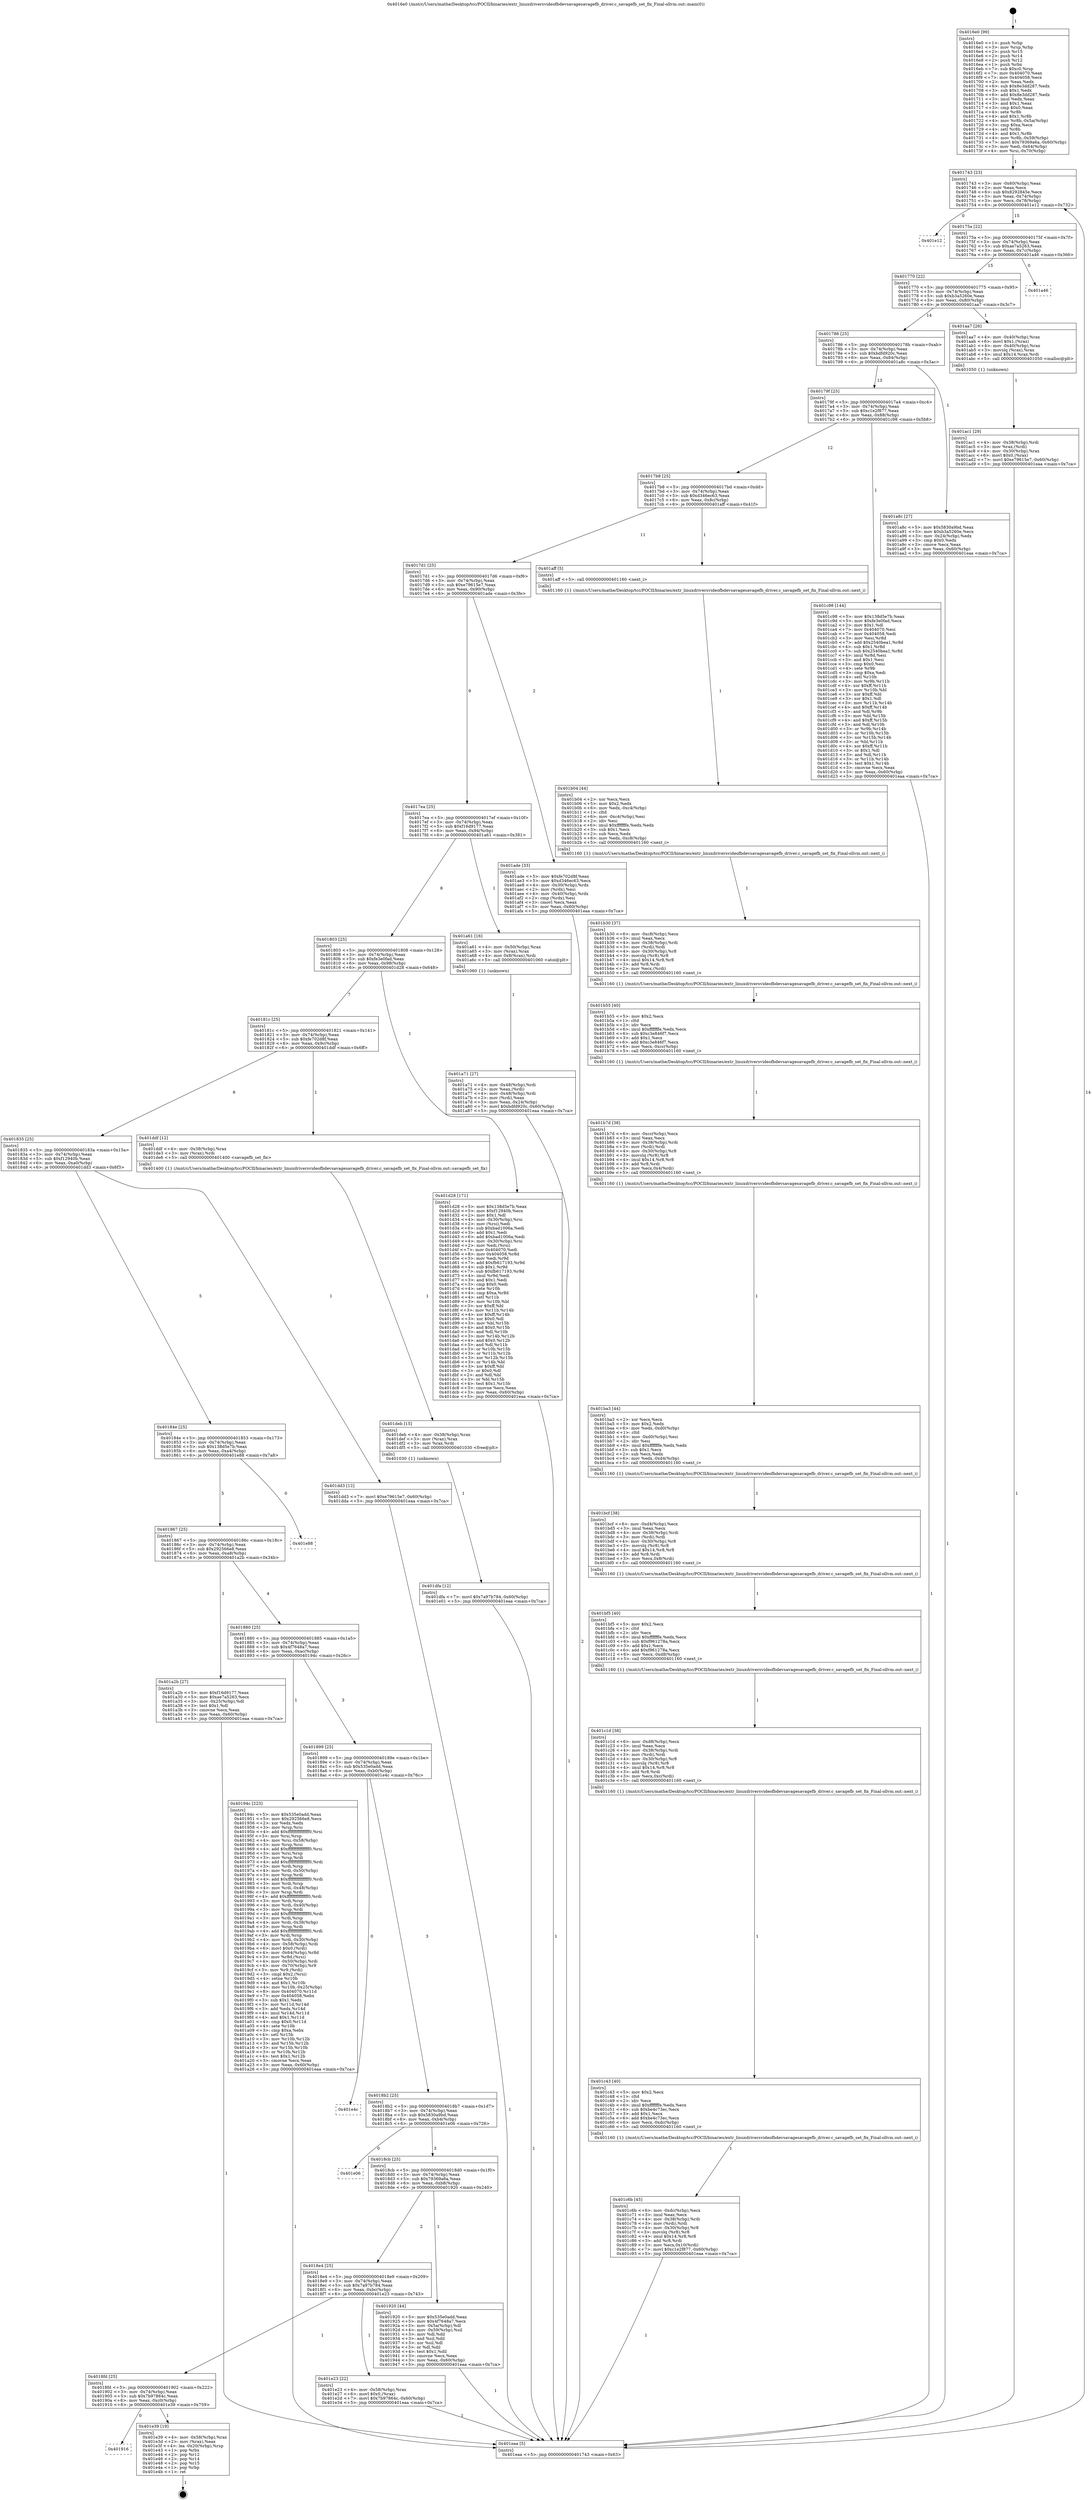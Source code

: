 digraph "0x4016e0" {
  label = "0x4016e0 (/mnt/c/Users/mathe/Desktop/tcc/POCII/binaries/extr_linuxdriversvideofbdevsavagesavagefb_driver.c_savagefb_set_fix_Final-ollvm.out::main(0))"
  labelloc = "t"
  node[shape=record]

  Entry [label="",width=0.3,height=0.3,shape=circle,fillcolor=black,style=filled]
  "0x401743" [label="{
     0x401743 [23]\l
     | [instrs]\l
     &nbsp;&nbsp;0x401743 \<+3\>: mov -0x60(%rbp),%eax\l
     &nbsp;&nbsp;0x401746 \<+2\>: mov %eax,%ecx\l
     &nbsp;&nbsp;0x401748 \<+6\>: sub $0x8292845e,%ecx\l
     &nbsp;&nbsp;0x40174e \<+3\>: mov %eax,-0x74(%rbp)\l
     &nbsp;&nbsp;0x401751 \<+3\>: mov %ecx,-0x78(%rbp)\l
     &nbsp;&nbsp;0x401754 \<+6\>: je 0000000000401e12 \<main+0x732\>\l
  }"]
  "0x401e12" [label="{
     0x401e12\l
  }", style=dashed]
  "0x40175a" [label="{
     0x40175a [22]\l
     | [instrs]\l
     &nbsp;&nbsp;0x40175a \<+5\>: jmp 000000000040175f \<main+0x7f\>\l
     &nbsp;&nbsp;0x40175f \<+3\>: mov -0x74(%rbp),%eax\l
     &nbsp;&nbsp;0x401762 \<+5\>: sub $0xae7a5263,%eax\l
     &nbsp;&nbsp;0x401767 \<+3\>: mov %eax,-0x7c(%rbp)\l
     &nbsp;&nbsp;0x40176a \<+6\>: je 0000000000401a46 \<main+0x366\>\l
  }"]
  Exit [label="",width=0.3,height=0.3,shape=circle,fillcolor=black,style=filled,peripheries=2]
  "0x401a46" [label="{
     0x401a46\l
  }", style=dashed]
  "0x401770" [label="{
     0x401770 [22]\l
     | [instrs]\l
     &nbsp;&nbsp;0x401770 \<+5\>: jmp 0000000000401775 \<main+0x95\>\l
     &nbsp;&nbsp;0x401775 \<+3\>: mov -0x74(%rbp),%eax\l
     &nbsp;&nbsp;0x401778 \<+5\>: sub $0xb3a5260e,%eax\l
     &nbsp;&nbsp;0x40177d \<+3\>: mov %eax,-0x80(%rbp)\l
     &nbsp;&nbsp;0x401780 \<+6\>: je 0000000000401aa7 \<main+0x3c7\>\l
  }"]
  "0x401916" [label="{
     0x401916\l
  }", style=dashed]
  "0x401aa7" [label="{
     0x401aa7 [26]\l
     | [instrs]\l
     &nbsp;&nbsp;0x401aa7 \<+4\>: mov -0x40(%rbp),%rax\l
     &nbsp;&nbsp;0x401aab \<+6\>: movl $0x1,(%rax)\l
     &nbsp;&nbsp;0x401ab1 \<+4\>: mov -0x40(%rbp),%rax\l
     &nbsp;&nbsp;0x401ab5 \<+3\>: movslq (%rax),%rax\l
     &nbsp;&nbsp;0x401ab8 \<+4\>: imul $0x14,%rax,%rdi\l
     &nbsp;&nbsp;0x401abc \<+5\>: call 0000000000401050 \<malloc@plt\>\l
     | [calls]\l
     &nbsp;&nbsp;0x401050 \{1\} (unknown)\l
  }"]
  "0x401786" [label="{
     0x401786 [25]\l
     | [instrs]\l
     &nbsp;&nbsp;0x401786 \<+5\>: jmp 000000000040178b \<main+0xab\>\l
     &nbsp;&nbsp;0x40178b \<+3\>: mov -0x74(%rbp),%eax\l
     &nbsp;&nbsp;0x40178e \<+5\>: sub $0xbdfd920c,%eax\l
     &nbsp;&nbsp;0x401793 \<+6\>: mov %eax,-0x84(%rbp)\l
     &nbsp;&nbsp;0x401799 \<+6\>: je 0000000000401a8c \<main+0x3ac\>\l
  }"]
  "0x401e39" [label="{
     0x401e39 [19]\l
     | [instrs]\l
     &nbsp;&nbsp;0x401e39 \<+4\>: mov -0x58(%rbp),%rax\l
     &nbsp;&nbsp;0x401e3d \<+2\>: mov (%rax),%eax\l
     &nbsp;&nbsp;0x401e3f \<+4\>: lea -0x20(%rbp),%rsp\l
     &nbsp;&nbsp;0x401e43 \<+1\>: pop %rbx\l
     &nbsp;&nbsp;0x401e44 \<+2\>: pop %r12\l
     &nbsp;&nbsp;0x401e46 \<+2\>: pop %r14\l
     &nbsp;&nbsp;0x401e48 \<+2\>: pop %r15\l
     &nbsp;&nbsp;0x401e4a \<+1\>: pop %rbp\l
     &nbsp;&nbsp;0x401e4b \<+1\>: ret\l
  }"]
  "0x401a8c" [label="{
     0x401a8c [27]\l
     | [instrs]\l
     &nbsp;&nbsp;0x401a8c \<+5\>: mov $0x5830a9bd,%eax\l
     &nbsp;&nbsp;0x401a91 \<+5\>: mov $0xb3a5260e,%ecx\l
     &nbsp;&nbsp;0x401a96 \<+3\>: mov -0x24(%rbp),%edx\l
     &nbsp;&nbsp;0x401a99 \<+3\>: cmp $0x0,%edx\l
     &nbsp;&nbsp;0x401a9c \<+3\>: cmove %ecx,%eax\l
     &nbsp;&nbsp;0x401a9f \<+3\>: mov %eax,-0x60(%rbp)\l
     &nbsp;&nbsp;0x401aa2 \<+5\>: jmp 0000000000401eaa \<main+0x7ca\>\l
  }"]
  "0x40179f" [label="{
     0x40179f [25]\l
     | [instrs]\l
     &nbsp;&nbsp;0x40179f \<+5\>: jmp 00000000004017a4 \<main+0xc4\>\l
     &nbsp;&nbsp;0x4017a4 \<+3\>: mov -0x74(%rbp),%eax\l
     &nbsp;&nbsp;0x4017a7 \<+5\>: sub $0xc1e2f877,%eax\l
     &nbsp;&nbsp;0x4017ac \<+6\>: mov %eax,-0x88(%rbp)\l
     &nbsp;&nbsp;0x4017b2 \<+6\>: je 0000000000401c98 \<main+0x5b8\>\l
  }"]
  "0x4018fd" [label="{
     0x4018fd [25]\l
     | [instrs]\l
     &nbsp;&nbsp;0x4018fd \<+5\>: jmp 0000000000401902 \<main+0x222\>\l
     &nbsp;&nbsp;0x401902 \<+3\>: mov -0x74(%rbp),%eax\l
     &nbsp;&nbsp;0x401905 \<+5\>: sub $0x7b97864c,%eax\l
     &nbsp;&nbsp;0x40190a \<+6\>: mov %eax,-0xc0(%rbp)\l
     &nbsp;&nbsp;0x401910 \<+6\>: je 0000000000401e39 \<main+0x759\>\l
  }"]
  "0x401c98" [label="{
     0x401c98 [144]\l
     | [instrs]\l
     &nbsp;&nbsp;0x401c98 \<+5\>: mov $0x138d5e7b,%eax\l
     &nbsp;&nbsp;0x401c9d \<+5\>: mov $0xfe3e0fad,%ecx\l
     &nbsp;&nbsp;0x401ca2 \<+2\>: mov $0x1,%dl\l
     &nbsp;&nbsp;0x401ca4 \<+7\>: mov 0x404070,%esi\l
     &nbsp;&nbsp;0x401cab \<+7\>: mov 0x404058,%edi\l
     &nbsp;&nbsp;0x401cb2 \<+3\>: mov %esi,%r8d\l
     &nbsp;&nbsp;0x401cb5 \<+7\>: add $0x2540bea1,%r8d\l
     &nbsp;&nbsp;0x401cbc \<+4\>: sub $0x1,%r8d\l
     &nbsp;&nbsp;0x401cc0 \<+7\>: sub $0x2540bea1,%r8d\l
     &nbsp;&nbsp;0x401cc7 \<+4\>: imul %r8d,%esi\l
     &nbsp;&nbsp;0x401ccb \<+3\>: and $0x1,%esi\l
     &nbsp;&nbsp;0x401cce \<+3\>: cmp $0x0,%esi\l
     &nbsp;&nbsp;0x401cd1 \<+4\>: sete %r9b\l
     &nbsp;&nbsp;0x401cd5 \<+3\>: cmp $0xa,%edi\l
     &nbsp;&nbsp;0x401cd8 \<+4\>: setl %r10b\l
     &nbsp;&nbsp;0x401cdc \<+3\>: mov %r9b,%r11b\l
     &nbsp;&nbsp;0x401cdf \<+4\>: xor $0xff,%r11b\l
     &nbsp;&nbsp;0x401ce3 \<+3\>: mov %r10b,%bl\l
     &nbsp;&nbsp;0x401ce6 \<+3\>: xor $0xff,%bl\l
     &nbsp;&nbsp;0x401ce9 \<+3\>: xor $0x1,%dl\l
     &nbsp;&nbsp;0x401cec \<+3\>: mov %r11b,%r14b\l
     &nbsp;&nbsp;0x401cef \<+4\>: and $0xff,%r14b\l
     &nbsp;&nbsp;0x401cf3 \<+3\>: and %dl,%r9b\l
     &nbsp;&nbsp;0x401cf6 \<+3\>: mov %bl,%r15b\l
     &nbsp;&nbsp;0x401cf9 \<+4\>: and $0xff,%r15b\l
     &nbsp;&nbsp;0x401cfd \<+3\>: and %dl,%r10b\l
     &nbsp;&nbsp;0x401d00 \<+3\>: or %r9b,%r14b\l
     &nbsp;&nbsp;0x401d03 \<+3\>: or %r10b,%r15b\l
     &nbsp;&nbsp;0x401d06 \<+3\>: xor %r15b,%r14b\l
     &nbsp;&nbsp;0x401d09 \<+3\>: or %bl,%r11b\l
     &nbsp;&nbsp;0x401d0c \<+4\>: xor $0xff,%r11b\l
     &nbsp;&nbsp;0x401d10 \<+3\>: or $0x1,%dl\l
     &nbsp;&nbsp;0x401d13 \<+3\>: and %dl,%r11b\l
     &nbsp;&nbsp;0x401d16 \<+3\>: or %r11b,%r14b\l
     &nbsp;&nbsp;0x401d19 \<+4\>: test $0x1,%r14b\l
     &nbsp;&nbsp;0x401d1d \<+3\>: cmovne %ecx,%eax\l
     &nbsp;&nbsp;0x401d20 \<+3\>: mov %eax,-0x60(%rbp)\l
     &nbsp;&nbsp;0x401d23 \<+5\>: jmp 0000000000401eaa \<main+0x7ca\>\l
  }"]
  "0x4017b8" [label="{
     0x4017b8 [25]\l
     | [instrs]\l
     &nbsp;&nbsp;0x4017b8 \<+5\>: jmp 00000000004017bd \<main+0xdd\>\l
     &nbsp;&nbsp;0x4017bd \<+3\>: mov -0x74(%rbp),%eax\l
     &nbsp;&nbsp;0x4017c0 \<+5\>: sub $0xd346ec63,%eax\l
     &nbsp;&nbsp;0x4017c5 \<+6\>: mov %eax,-0x8c(%rbp)\l
     &nbsp;&nbsp;0x4017cb \<+6\>: je 0000000000401aff \<main+0x41f\>\l
  }"]
  "0x401e23" [label="{
     0x401e23 [22]\l
     | [instrs]\l
     &nbsp;&nbsp;0x401e23 \<+4\>: mov -0x58(%rbp),%rax\l
     &nbsp;&nbsp;0x401e27 \<+6\>: movl $0x0,(%rax)\l
     &nbsp;&nbsp;0x401e2d \<+7\>: movl $0x7b97864c,-0x60(%rbp)\l
     &nbsp;&nbsp;0x401e34 \<+5\>: jmp 0000000000401eaa \<main+0x7ca\>\l
  }"]
  "0x401aff" [label="{
     0x401aff [5]\l
     | [instrs]\l
     &nbsp;&nbsp;0x401aff \<+5\>: call 0000000000401160 \<next_i\>\l
     | [calls]\l
     &nbsp;&nbsp;0x401160 \{1\} (/mnt/c/Users/mathe/Desktop/tcc/POCII/binaries/extr_linuxdriversvideofbdevsavagesavagefb_driver.c_savagefb_set_fix_Final-ollvm.out::next_i)\l
  }"]
  "0x4017d1" [label="{
     0x4017d1 [25]\l
     | [instrs]\l
     &nbsp;&nbsp;0x4017d1 \<+5\>: jmp 00000000004017d6 \<main+0xf6\>\l
     &nbsp;&nbsp;0x4017d6 \<+3\>: mov -0x74(%rbp),%eax\l
     &nbsp;&nbsp;0x4017d9 \<+5\>: sub $0xe79615e7,%eax\l
     &nbsp;&nbsp;0x4017de \<+6\>: mov %eax,-0x90(%rbp)\l
     &nbsp;&nbsp;0x4017e4 \<+6\>: je 0000000000401ade \<main+0x3fe\>\l
  }"]
  "0x401dfa" [label="{
     0x401dfa [12]\l
     | [instrs]\l
     &nbsp;&nbsp;0x401dfa \<+7\>: movl $0x7a97b784,-0x60(%rbp)\l
     &nbsp;&nbsp;0x401e01 \<+5\>: jmp 0000000000401eaa \<main+0x7ca\>\l
  }"]
  "0x401ade" [label="{
     0x401ade [33]\l
     | [instrs]\l
     &nbsp;&nbsp;0x401ade \<+5\>: mov $0xfe702d8f,%eax\l
     &nbsp;&nbsp;0x401ae3 \<+5\>: mov $0xd346ec63,%ecx\l
     &nbsp;&nbsp;0x401ae8 \<+4\>: mov -0x30(%rbp),%rdx\l
     &nbsp;&nbsp;0x401aec \<+2\>: mov (%rdx),%esi\l
     &nbsp;&nbsp;0x401aee \<+4\>: mov -0x40(%rbp),%rdx\l
     &nbsp;&nbsp;0x401af2 \<+2\>: cmp (%rdx),%esi\l
     &nbsp;&nbsp;0x401af4 \<+3\>: cmovl %ecx,%eax\l
     &nbsp;&nbsp;0x401af7 \<+3\>: mov %eax,-0x60(%rbp)\l
     &nbsp;&nbsp;0x401afa \<+5\>: jmp 0000000000401eaa \<main+0x7ca\>\l
  }"]
  "0x4017ea" [label="{
     0x4017ea [25]\l
     | [instrs]\l
     &nbsp;&nbsp;0x4017ea \<+5\>: jmp 00000000004017ef \<main+0x10f\>\l
     &nbsp;&nbsp;0x4017ef \<+3\>: mov -0x74(%rbp),%eax\l
     &nbsp;&nbsp;0x4017f2 \<+5\>: sub $0xf16d9177,%eax\l
     &nbsp;&nbsp;0x4017f7 \<+6\>: mov %eax,-0x94(%rbp)\l
     &nbsp;&nbsp;0x4017fd \<+6\>: je 0000000000401a61 \<main+0x381\>\l
  }"]
  "0x401deb" [label="{
     0x401deb [15]\l
     | [instrs]\l
     &nbsp;&nbsp;0x401deb \<+4\>: mov -0x38(%rbp),%rax\l
     &nbsp;&nbsp;0x401def \<+3\>: mov (%rax),%rax\l
     &nbsp;&nbsp;0x401df2 \<+3\>: mov %rax,%rdi\l
     &nbsp;&nbsp;0x401df5 \<+5\>: call 0000000000401030 \<free@plt\>\l
     | [calls]\l
     &nbsp;&nbsp;0x401030 \{1\} (unknown)\l
  }"]
  "0x401a61" [label="{
     0x401a61 [16]\l
     | [instrs]\l
     &nbsp;&nbsp;0x401a61 \<+4\>: mov -0x50(%rbp),%rax\l
     &nbsp;&nbsp;0x401a65 \<+3\>: mov (%rax),%rax\l
     &nbsp;&nbsp;0x401a68 \<+4\>: mov 0x8(%rax),%rdi\l
     &nbsp;&nbsp;0x401a6c \<+5\>: call 0000000000401060 \<atoi@plt\>\l
     | [calls]\l
     &nbsp;&nbsp;0x401060 \{1\} (unknown)\l
  }"]
  "0x401803" [label="{
     0x401803 [25]\l
     | [instrs]\l
     &nbsp;&nbsp;0x401803 \<+5\>: jmp 0000000000401808 \<main+0x128\>\l
     &nbsp;&nbsp;0x401808 \<+3\>: mov -0x74(%rbp),%eax\l
     &nbsp;&nbsp;0x40180b \<+5\>: sub $0xfe3e0fad,%eax\l
     &nbsp;&nbsp;0x401810 \<+6\>: mov %eax,-0x98(%rbp)\l
     &nbsp;&nbsp;0x401816 \<+6\>: je 0000000000401d28 \<main+0x648\>\l
  }"]
  "0x401c6b" [label="{
     0x401c6b [45]\l
     | [instrs]\l
     &nbsp;&nbsp;0x401c6b \<+6\>: mov -0xdc(%rbp),%ecx\l
     &nbsp;&nbsp;0x401c71 \<+3\>: imul %eax,%ecx\l
     &nbsp;&nbsp;0x401c74 \<+4\>: mov -0x38(%rbp),%rdi\l
     &nbsp;&nbsp;0x401c78 \<+3\>: mov (%rdi),%rdi\l
     &nbsp;&nbsp;0x401c7b \<+4\>: mov -0x30(%rbp),%r8\l
     &nbsp;&nbsp;0x401c7f \<+3\>: movslq (%r8),%r8\l
     &nbsp;&nbsp;0x401c82 \<+4\>: imul $0x14,%r8,%r8\l
     &nbsp;&nbsp;0x401c86 \<+3\>: add %r8,%rdi\l
     &nbsp;&nbsp;0x401c89 \<+3\>: mov %ecx,0x10(%rdi)\l
     &nbsp;&nbsp;0x401c8c \<+7\>: movl $0xc1e2f877,-0x60(%rbp)\l
     &nbsp;&nbsp;0x401c93 \<+5\>: jmp 0000000000401eaa \<main+0x7ca\>\l
  }"]
  "0x401d28" [label="{
     0x401d28 [171]\l
     | [instrs]\l
     &nbsp;&nbsp;0x401d28 \<+5\>: mov $0x138d5e7b,%eax\l
     &nbsp;&nbsp;0x401d2d \<+5\>: mov $0xf12940b,%ecx\l
     &nbsp;&nbsp;0x401d32 \<+2\>: mov $0x1,%dl\l
     &nbsp;&nbsp;0x401d34 \<+4\>: mov -0x30(%rbp),%rsi\l
     &nbsp;&nbsp;0x401d38 \<+2\>: mov (%rsi),%edi\l
     &nbsp;&nbsp;0x401d3a \<+6\>: sub $0xbad1006a,%edi\l
     &nbsp;&nbsp;0x401d40 \<+3\>: add $0x1,%edi\l
     &nbsp;&nbsp;0x401d43 \<+6\>: add $0xbad1006a,%edi\l
     &nbsp;&nbsp;0x401d49 \<+4\>: mov -0x30(%rbp),%rsi\l
     &nbsp;&nbsp;0x401d4d \<+2\>: mov %edi,(%rsi)\l
     &nbsp;&nbsp;0x401d4f \<+7\>: mov 0x404070,%edi\l
     &nbsp;&nbsp;0x401d56 \<+8\>: mov 0x404058,%r8d\l
     &nbsp;&nbsp;0x401d5e \<+3\>: mov %edi,%r9d\l
     &nbsp;&nbsp;0x401d61 \<+7\>: add $0xfb617193,%r9d\l
     &nbsp;&nbsp;0x401d68 \<+4\>: sub $0x1,%r9d\l
     &nbsp;&nbsp;0x401d6c \<+7\>: sub $0xfb617193,%r9d\l
     &nbsp;&nbsp;0x401d73 \<+4\>: imul %r9d,%edi\l
     &nbsp;&nbsp;0x401d77 \<+3\>: and $0x1,%edi\l
     &nbsp;&nbsp;0x401d7a \<+3\>: cmp $0x0,%edi\l
     &nbsp;&nbsp;0x401d7d \<+4\>: sete %r10b\l
     &nbsp;&nbsp;0x401d81 \<+4\>: cmp $0xa,%r8d\l
     &nbsp;&nbsp;0x401d85 \<+4\>: setl %r11b\l
     &nbsp;&nbsp;0x401d89 \<+3\>: mov %r10b,%bl\l
     &nbsp;&nbsp;0x401d8c \<+3\>: xor $0xff,%bl\l
     &nbsp;&nbsp;0x401d8f \<+3\>: mov %r11b,%r14b\l
     &nbsp;&nbsp;0x401d92 \<+4\>: xor $0xff,%r14b\l
     &nbsp;&nbsp;0x401d96 \<+3\>: xor $0x0,%dl\l
     &nbsp;&nbsp;0x401d99 \<+3\>: mov %bl,%r15b\l
     &nbsp;&nbsp;0x401d9c \<+4\>: and $0x0,%r15b\l
     &nbsp;&nbsp;0x401da0 \<+3\>: and %dl,%r10b\l
     &nbsp;&nbsp;0x401da3 \<+3\>: mov %r14b,%r12b\l
     &nbsp;&nbsp;0x401da6 \<+4\>: and $0x0,%r12b\l
     &nbsp;&nbsp;0x401daa \<+3\>: and %dl,%r11b\l
     &nbsp;&nbsp;0x401dad \<+3\>: or %r10b,%r15b\l
     &nbsp;&nbsp;0x401db0 \<+3\>: or %r11b,%r12b\l
     &nbsp;&nbsp;0x401db3 \<+3\>: xor %r12b,%r15b\l
     &nbsp;&nbsp;0x401db6 \<+3\>: or %r14b,%bl\l
     &nbsp;&nbsp;0x401db9 \<+3\>: xor $0xff,%bl\l
     &nbsp;&nbsp;0x401dbc \<+3\>: or $0x0,%dl\l
     &nbsp;&nbsp;0x401dbf \<+2\>: and %dl,%bl\l
     &nbsp;&nbsp;0x401dc1 \<+3\>: or %bl,%r15b\l
     &nbsp;&nbsp;0x401dc4 \<+4\>: test $0x1,%r15b\l
     &nbsp;&nbsp;0x401dc8 \<+3\>: cmovne %ecx,%eax\l
     &nbsp;&nbsp;0x401dcb \<+3\>: mov %eax,-0x60(%rbp)\l
     &nbsp;&nbsp;0x401dce \<+5\>: jmp 0000000000401eaa \<main+0x7ca\>\l
  }"]
  "0x40181c" [label="{
     0x40181c [25]\l
     | [instrs]\l
     &nbsp;&nbsp;0x40181c \<+5\>: jmp 0000000000401821 \<main+0x141\>\l
     &nbsp;&nbsp;0x401821 \<+3\>: mov -0x74(%rbp),%eax\l
     &nbsp;&nbsp;0x401824 \<+5\>: sub $0xfe702d8f,%eax\l
     &nbsp;&nbsp;0x401829 \<+6\>: mov %eax,-0x9c(%rbp)\l
     &nbsp;&nbsp;0x40182f \<+6\>: je 0000000000401ddf \<main+0x6ff\>\l
  }"]
  "0x401c43" [label="{
     0x401c43 [40]\l
     | [instrs]\l
     &nbsp;&nbsp;0x401c43 \<+5\>: mov $0x2,%ecx\l
     &nbsp;&nbsp;0x401c48 \<+1\>: cltd\l
     &nbsp;&nbsp;0x401c49 \<+2\>: idiv %ecx\l
     &nbsp;&nbsp;0x401c4b \<+6\>: imul $0xfffffffe,%edx,%ecx\l
     &nbsp;&nbsp;0x401c51 \<+6\>: sub $0xbe4c73ec,%ecx\l
     &nbsp;&nbsp;0x401c57 \<+3\>: add $0x1,%ecx\l
     &nbsp;&nbsp;0x401c5a \<+6\>: add $0xbe4c73ec,%ecx\l
     &nbsp;&nbsp;0x401c60 \<+6\>: mov %ecx,-0xdc(%rbp)\l
     &nbsp;&nbsp;0x401c66 \<+5\>: call 0000000000401160 \<next_i\>\l
     | [calls]\l
     &nbsp;&nbsp;0x401160 \{1\} (/mnt/c/Users/mathe/Desktop/tcc/POCII/binaries/extr_linuxdriversvideofbdevsavagesavagefb_driver.c_savagefb_set_fix_Final-ollvm.out::next_i)\l
  }"]
  "0x401ddf" [label="{
     0x401ddf [12]\l
     | [instrs]\l
     &nbsp;&nbsp;0x401ddf \<+4\>: mov -0x38(%rbp),%rax\l
     &nbsp;&nbsp;0x401de3 \<+3\>: mov (%rax),%rdi\l
     &nbsp;&nbsp;0x401de6 \<+5\>: call 0000000000401400 \<savagefb_set_fix\>\l
     | [calls]\l
     &nbsp;&nbsp;0x401400 \{1\} (/mnt/c/Users/mathe/Desktop/tcc/POCII/binaries/extr_linuxdriversvideofbdevsavagesavagefb_driver.c_savagefb_set_fix_Final-ollvm.out::savagefb_set_fix)\l
  }"]
  "0x401835" [label="{
     0x401835 [25]\l
     | [instrs]\l
     &nbsp;&nbsp;0x401835 \<+5\>: jmp 000000000040183a \<main+0x15a\>\l
     &nbsp;&nbsp;0x40183a \<+3\>: mov -0x74(%rbp),%eax\l
     &nbsp;&nbsp;0x40183d \<+5\>: sub $0xf12940b,%eax\l
     &nbsp;&nbsp;0x401842 \<+6\>: mov %eax,-0xa0(%rbp)\l
     &nbsp;&nbsp;0x401848 \<+6\>: je 0000000000401dd3 \<main+0x6f3\>\l
  }"]
  "0x401c1d" [label="{
     0x401c1d [38]\l
     | [instrs]\l
     &nbsp;&nbsp;0x401c1d \<+6\>: mov -0xd8(%rbp),%ecx\l
     &nbsp;&nbsp;0x401c23 \<+3\>: imul %eax,%ecx\l
     &nbsp;&nbsp;0x401c26 \<+4\>: mov -0x38(%rbp),%rdi\l
     &nbsp;&nbsp;0x401c2a \<+3\>: mov (%rdi),%rdi\l
     &nbsp;&nbsp;0x401c2d \<+4\>: mov -0x30(%rbp),%r8\l
     &nbsp;&nbsp;0x401c31 \<+3\>: movslq (%r8),%r8\l
     &nbsp;&nbsp;0x401c34 \<+4\>: imul $0x14,%r8,%r8\l
     &nbsp;&nbsp;0x401c38 \<+3\>: add %r8,%rdi\l
     &nbsp;&nbsp;0x401c3b \<+3\>: mov %ecx,0xc(%rdi)\l
     &nbsp;&nbsp;0x401c3e \<+5\>: call 0000000000401160 \<next_i\>\l
     | [calls]\l
     &nbsp;&nbsp;0x401160 \{1\} (/mnt/c/Users/mathe/Desktop/tcc/POCII/binaries/extr_linuxdriversvideofbdevsavagesavagefb_driver.c_savagefb_set_fix_Final-ollvm.out::next_i)\l
  }"]
  "0x401dd3" [label="{
     0x401dd3 [12]\l
     | [instrs]\l
     &nbsp;&nbsp;0x401dd3 \<+7\>: movl $0xe79615e7,-0x60(%rbp)\l
     &nbsp;&nbsp;0x401dda \<+5\>: jmp 0000000000401eaa \<main+0x7ca\>\l
  }"]
  "0x40184e" [label="{
     0x40184e [25]\l
     | [instrs]\l
     &nbsp;&nbsp;0x40184e \<+5\>: jmp 0000000000401853 \<main+0x173\>\l
     &nbsp;&nbsp;0x401853 \<+3\>: mov -0x74(%rbp),%eax\l
     &nbsp;&nbsp;0x401856 \<+5\>: sub $0x138d5e7b,%eax\l
     &nbsp;&nbsp;0x40185b \<+6\>: mov %eax,-0xa4(%rbp)\l
     &nbsp;&nbsp;0x401861 \<+6\>: je 0000000000401e88 \<main+0x7a8\>\l
  }"]
  "0x401bf5" [label="{
     0x401bf5 [40]\l
     | [instrs]\l
     &nbsp;&nbsp;0x401bf5 \<+5\>: mov $0x2,%ecx\l
     &nbsp;&nbsp;0x401bfa \<+1\>: cltd\l
     &nbsp;&nbsp;0x401bfb \<+2\>: idiv %ecx\l
     &nbsp;&nbsp;0x401bfd \<+6\>: imul $0xfffffffe,%edx,%ecx\l
     &nbsp;&nbsp;0x401c03 \<+6\>: sub $0xf961278a,%ecx\l
     &nbsp;&nbsp;0x401c09 \<+3\>: add $0x1,%ecx\l
     &nbsp;&nbsp;0x401c0c \<+6\>: add $0xf961278a,%ecx\l
     &nbsp;&nbsp;0x401c12 \<+6\>: mov %ecx,-0xd8(%rbp)\l
     &nbsp;&nbsp;0x401c18 \<+5\>: call 0000000000401160 \<next_i\>\l
     | [calls]\l
     &nbsp;&nbsp;0x401160 \{1\} (/mnt/c/Users/mathe/Desktop/tcc/POCII/binaries/extr_linuxdriversvideofbdevsavagesavagefb_driver.c_savagefb_set_fix_Final-ollvm.out::next_i)\l
  }"]
  "0x401e88" [label="{
     0x401e88\l
  }", style=dashed]
  "0x401867" [label="{
     0x401867 [25]\l
     | [instrs]\l
     &nbsp;&nbsp;0x401867 \<+5\>: jmp 000000000040186c \<main+0x18c\>\l
     &nbsp;&nbsp;0x40186c \<+3\>: mov -0x74(%rbp),%eax\l
     &nbsp;&nbsp;0x40186f \<+5\>: sub $0x292566e8,%eax\l
     &nbsp;&nbsp;0x401874 \<+6\>: mov %eax,-0xa8(%rbp)\l
     &nbsp;&nbsp;0x40187a \<+6\>: je 0000000000401a2b \<main+0x34b\>\l
  }"]
  "0x401bcf" [label="{
     0x401bcf [38]\l
     | [instrs]\l
     &nbsp;&nbsp;0x401bcf \<+6\>: mov -0xd4(%rbp),%ecx\l
     &nbsp;&nbsp;0x401bd5 \<+3\>: imul %eax,%ecx\l
     &nbsp;&nbsp;0x401bd8 \<+4\>: mov -0x38(%rbp),%rdi\l
     &nbsp;&nbsp;0x401bdc \<+3\>: mov (%rdi),%rdi\l
     &nbsp;&nbsp;0x401bdf \<+4\>: mov -0x30(%rbp),%r8\l
     &nbsp;&nbsp;0x401be3 \<+3\>: movslq (%r8),%r8\l
     &nbsp;&nbsp;0x401be6 \<+4\>: imul $0x14,%r8,%r8\l
     &nbsp;&nbsp;0x401bea \<+3\>: add %r8,%rdi\l
     &nbsp;&nbsp;0x401bed \<+3\>: mov %ecx,0x8(%rdi)\l
     &nbsp;&nbsp;0x401bf0 \<+5\>: call 0000000000401160 \<next_i\>\l
     | [calls]\l
     &nbsp;&nbsp;0x401160 \{1\} (/mnt/c/Users/mathe/Desktop/tcc/POCII/binaries/extr_linuxdriversvideofbdevsavagesavagefb_driver.c_savagefb_set_fix_Final-ollvm.out::next_i)\l
  }"]
  "0x401a2b" [label="{
     0x401a2b [27]\l
     | [instrs]\l
     &nbsp;&nbsp;0x401a2b \<+5\>: mov $0xf16d9177,%eax\l
     &nbsp;&nbsp;0x401a30 \<+5\>: mov $0xae7a5263,%ecx\l
     &nbsp;&nbsp;0x401a35 \<+3\>: mov -0x25(%rbp),%dl\l
     &nbsp;&nbsp;0x401a38 \<+3\>: test $0x1,%dl\l
     &nbsp;&nbsp;0x401a3b \<+3\>: cmovne %ecx,%eax\l
     &nbsp;&nbsp;0x401a3e \<+3\>: mov %eax,-0x60(%rbp)\l
     &nbsp;&nbsp;0x401a41 \<+5\>: jmp 0000000000401eaa \<main+0x7ca\>\l
  }"]
  "0x401880" [label="{
     0x401880 [25]\l
     | [instrs]\l
     &nbsp;&nbsp;0x401880 \<+5\>: jmp 0000000000401885 \<main+0x1a5\>\l
     &nbsp;&nbsp;0x401885 \<+3\>: mov -0x74(%rbp),%eax\l
     &nbsp;&nbsp;0x401888 \<+5\>: sub $0x4f7648a7,%eax\l
     &nbsp;&nbsp;0x40188d \<+6\>: mov %eax,-0xac(%rbp)\l
     &nbsp;&nbsp;0x401893 \<+6\>: je 000000000040194c \<main+0x26c\>\l
  }"]
  "0x401ba3" [label="{
     0x401ba3 [44]\l
     | [instrs]\l
     &nbsp;&nbsp;0x401ba3 \<+2\>: xor %ecx,%ecx\l
     &nbsp;&nbsp;0x401ba5 \<+5\>: mov $0x2,%edx\l
     &nbsp;&nbsp;0x401baa \<+6\>: mov %edx,-0xd0(%rbp)\l
     &nbsp;&nbsp;0x401bb0 \<+1\>: cltd\l
     &nbsp;&nbsp;0x401bb1 \<+6\>: mov -0xd0(%rbp),%esi\l
     &nbsp;&nbsp;0x401bb7 \<+2\>: idiv %esi\l
     &nbsp;&nbsp;0x401bb9 \<+6\>: imul $0xfffffffe,%edx,%edx\l
     &nbsp;&nbsp;0x401bbf \<+3\>: sub $0x1,%ecx\l
     &nbsp;&nbsp;0x401bc2 \<+2\>: sub %ecx,%edx\l
     &nbsp;&nbsp;0x401bc4 \<+6\>: mov %edx,-0xd4(%rbp)\l
     &nbsp;&nbsp;0x401bca \<+5\>: call 0000000000401160 \<next_i\>\l
     | [calls]\l
     &nbsp;&nbsp;0x401160 \{1\} (/mnt/c/Users/mathe/Desktop/tcc/POCII/binaries/extr_linuxdriversvideofbdevsavagesavagefb_driver.c_savagefb_set_fix_Final-ollvm.out::next_i)\l
  }"]
  "0x40194c" [label="{
     0x40194c [223]\l
     | [instrs]\l
     &nbsp;&nbsp;0x40194c \<+5\>: mov $0x535e0add,%eax\l
     &nbsp;&nbsp;0x401951 \<+5\>: mov $0x292566e8,%ecx\l
     &nbsp;&nbsp;0x401956 \<+2\>: xor %edx,%edx\l
     &nbsp;&nbsp;0x401958 \<+3\>: mov %rsp,%rsi\l
     &nbsp;&nbsp;0x40195b \<+4\>: add $0xfffffffffffffff0,%rsi\l
     &nbsp;&nbsp;0x40195f \<+3\>: mov %rsi,%rsp\l
     &nbsp;&nbsp;0x401962 \<+4\>: mov %rsi,-0x58(%rbp)\l
     &nbsp;&nbsp;0x401966 \<+3\>: mov %rsp,%rsi\l
     &nbsp;&nbsp;0x401969 \<+4\>: add $0xfffffffffffffff0,%rsi\l
     &nbsp;&nbsp;0x40196d \<+3\>: mov %rsi,%rsp\l
     &nbsp;&nbsp;0x401970 \<+3\>: mov %rsp,%rdi\l
     &nbsp;&nbsp;0x401973 \<+4\>: add $0xfffffffffffffff0,%rdi\l
     &nbsp;&nbsp;0x401977 \<+3\>: mov %rdi,%rsp\l
     &nbsp;&nbsp;0x40197a \<+4\>: mov %rdi,-0x50(%rbp)\l
     &nbsp;&nbsp;0x40197e \<+3\>: mov %rsp,%rdi\l
     &nbsp;&nbsp;0x401981 \<+4\>: add $0xfffffffffffffff0,%rdi\l
     &nbsp;&nbsp;0x401985 \<+3\>: mov %rdi,%rsp\l
     &nbsp;&nbsp;0x401988 \<+4\>: mov %rdi,-0x48(%rbp)\l
     &nbsp;&nbsp;0x40198c \<+3\>: mov %rsp,%rdi\l
     &nbsp;&nbsp;0x40198f \<+4\>: add $0xfffffffffffffff0,%rdi\l
     &nbsp;&nbsp;0x401993 \<+3\>: mov %rdi,%rsp\l
     &nbsp;&nbsp;0x401996 \<+4\>: mov %rdi,-0x40(%rbp)\l
     &nbsp;&nbsp;0x40199a \<+3\>: mov %rsp,%rdi\l
     &nbsp;&nbsp;0x40199d \<+4\>: add $0xfffffffffffffff0,%rdi\l
     &nbsp;&nbsp;0x4019a1 \<+3\>: mov %rdi,%rsp\l
     &nbsp;&nbsp;0x4019a4 \<+4\>: mov %rdi,-0x38(%rbp)\l
     &nbsp;&nbsp;0x4019a8 \<+3\>: mov %rsp,%rdi\l
     &nbsp;&nbsp;0x4019ab \<+4\>: add $0xfffffffffffffff0,%rdi\l
     &nbsp;&nbsp;0x4019af \<+3\>: mov %rdi,%rsp\l
     &nbsp;&nbsp;0x4019b2 \<+4\>: mov %rdi,-0x30(%rbp)\l
     &nbsp;&nbsp;0x4019b6 \<+4\>: mov -0x58(%rbp),%rdi\l
     &nbsp;&nbsp;0x4019ba \<+6\>: movl $0x0,(%rdi)\l
     &nbsp;&nbsp;0x4019c0 \<+4\>: mov -0x64(%rbp),%r8d\l
     &nbsp;&nbsp;0x4019c4 \<+3\>: mov %r8d,(%rsi)\l
     &nbsp;&nbsp;0x4019c7 \<+4\>: mov -0x50(%rbp),%rdi\l
     &nbsp;&nbsp;0x4019cb \<+4\>: mov -0x70(%rbp),%r9\l
     &nbsp;&nbsp;0x4019cf \<+3\>: mov %r9,(%rdi)\l
     &nbsp;&nbsp;0x4019d2 \<+3\>: cmpl $0x2,(%rsi)\l
     &nbsp;&nbsp;0x4019d5 \<+4\>: setne %r10b\l
     &nbsp;&nbsp;0x4019d9 \<+4\>: and $0x1,%r10b\l
     &nbsp;&nbsp;0x4019dd \<+4\>: mov %r10b,-0x25(%rbp)\l
     &nbsp;&nbsp;0x4019e1 \<+8\>: mov 0x404070,%r11d\l
     &nbsp;&nbsp;0x4019e9 \<+7\>: mov 0x404058,%ebx\l
     &nbsp;&nbsp;0x4019f0 \<+3\>: sub $0x1,%edx\l
     &nbsp;&nbsp;0x4019f3 \<+3\>: mov %r11d,%r14d\l
     &nbsp;&nbsp;0x4019f6 \<+3\>: add %edx,%r14d\l
     &nbsp;&nbsp;0x4019f9 \<+4\>: imul %r14d,%r11d\l
     &nbsp;&nbsp;0x4019fd \<+4\>: and $0x1,%r11d\l
     &nbsp;&nbsp;0x401a01 \<+4\>: cmp $0x0,%r11d\l
     &nbsp;&nbsp;0x401a05 \<+4\>: sete %r10b\l
     &nbsp;&nbsp;0x401a09 \<+3\>: cmp $0xa,%ebx\l
     &nbsp;&nbsp;0x401a0c \<+4\>: setl %r15b\l
     &nbsp;&nbsp;0x401a10 \<+3\>: mov %r10b,%r12b\l
     &nbsp;&nbsp;0x401a13 \<+3\>: and %r15b,%r12b\l
     &nbsp;&nbsp;0x401a16 \<+3\>: xor %r15b,%r10b\l
     &nbsp;&nbsp;0x401a19 \<+3\>: or %r10b,%r12b\l
     &nbsp;&nbsp;0x401a1c \<+4\>: test $0x1,%r12b\l
     &nbsp;&nbsp;0x401a20 \<+3\>: cmovne %ecx,%eax\l
     &nbsp;&nbsp;0x401a23 \<+3\>: mov %eax,-0x60(%rbp)\l
     &nbsp;&nbsp;0x401a26 \<+5\>: jmp 0000000000401eaa \<main+0x7ca\>\l
  }"]
  "0x401899" [label="{
     0x401899 [25]\l
     | [instrs]\l
     &nbsp;&nbsp;0x401899 \<+5\>: jmp 000000000040189e \<main+0x1be\>\l
     &nbsp;&nbsp;0x40189e \<+3\>: mov -0x74(%rbp),%eax\l
     &nbsp;&nbsp;0x4018a1 \<+5\>: sub $0x535e0add,%eax\l
     &nbsp;&nbsp;0x4018a6 \<+6\>: mov %eax,-0xb0(%rbp)\l
     &nbsp;&nbsp;0x4018ac \<+6\>: je 0000000000401e4c \<main+0x76c\>\l
  }"]
  "0x401b7d" [label="{
     0x401b7d [38]\l
     | [instrs]\l
     &nbsp;&nbsp;0x401b7d \<+6\>: mov -0xcc(%rbp),%ecx\l
     &nbsp;&nbsp;0x401b83 \<+3\>: imul %eax,%ecx\l
     &nbsp;&nbsp;0x401b86 \<+4\>: mov -0x38(%rbp),%rdi\l
     &nbsp;&nbsp;0x401b8a \<+3\>: mov (%rdi),%rdi\l
     &nbsp;&nbsp;0x401b8d \<+4\>: mov -0x30(%rbp),%r8\l
     &nbsp;&nbsp;0x401b91 \<+3\>: movslq (%r8),%r8\l
     &nbsp;&nbsp;0x401b94 \<+4\>: imul $0x14,%r8,%r8\l
     &nbsp;&nbsp;0x401b98 \<+3\>: add %r8,%rdi\l
     &nbsp;&nbsp;0x401b9b \<+3\>: mov %ecx,0x4(%rdi)\l
     &nbsp;&nbsp;0x401b9e \<+5\>: call 0000000000401160 \<next_i\>\l
     | [calls]\l
     &nbsp;&nbsp;0x401160 \{1\} (/mnt/c/Users/mathe/Desktop/tcc/POCII/binaries/extr_linuxdriversvideofbdevsavagesavagefb_driver.c_savagefb_set_fix_Final-ollvm.out::next_i)\l
  }"]
  "0x401e4c" [label="{
     0x401e4c\l
  }", style=dashed]
  "0x4018b2" [label="{
     0x4018b2 [25]\l
     | [instrs]\l
     &nbsp;&nbsp;0x4018b2 \<+5\>: jmp 00000000004018b7 \<main+0x1d7\>\l
     &nbsp;&nbsp;0x4018b7 \<+3\>: mov -0x74(%rbp),%eax\l
     &nbsp;&nbsp;0x4018ba \<+5\>: sub $0x5830a9bd,%eax\l
     &nbsp;&nbsp;0x4018bf \<+6\>: mov %eax,-0xb4(%rbp)\l
     &nbsp;&nbsp;0x4018c5 \<+6\>: je 0000000000401e06 \<main+0x726\>\l
  }"]
  "0x401b55" [label="{
     0x401b55 [40]\l
     | [instrs]\l
     &nbsp;&nbsp;0x401b55 \<+5\>: mov $0x2,%ecx\l
     &nbsp;&nbsp;0x401b5a \<+1\>: cltd\l
     &nbsp;&nbsp;0x401b5b \<+2\>: idiv %ecx\l
     &nbsp;&nbsp;0x401b5d \<+6\>: imul $0xfffffffe,%edx,%ecx\l
     &nbsp;&nbsp;0x401b63 \<+6\>: sub $0xc3e846f7,%ecx\l
     &nbsp;&nbsp;0x401b69 \<+3\>: add $0x1,%ecx\l
     &nbsp;&nbsp;0x401b6c \<+6\>: add $0xc3e846f7,%ecx\l
     &nbsp;&nbsp;0x401b72 \<+6\>: mov %ecx,-0xcc(%rbp)\l
     &nbsp;&nbsp;0x401b78 \<+5\>: call 0000000000401160 \<next_i\>\l
     | [calls]\l
     &nbsp;&nbsp;0x401160 \{1\} (/mnt/c/Users/mathe/Desktop/tcc/POCII/binaries/extr_linuxdriversvideofbdevsavagesavagefb_driver.c_savagefb_set_fix_Final-ollvm.out::next_i)\l
  }"]
  "0x401e06" [label="{
     0x401e06\l
  }", style=dashed]
  "0x4018cb" [label="{
     0x4018cb [25]\l
     | [instrs]\l
     &nbsp;&nbsp;0x4018cb \<+5\>: jmp 00000000004018d0 \<main+0x1f0\>\l
     &nbsp;&nbsp;0x4018d0 \<+3\>: mov -0x74(%rbp),%eax\l
     &nbsp;&nbsp;0x4018d3 \<+5\>: sub $0x79369a6a,%eax\l
     &nbsp;&nbsp;0x4018d8 \<+6\>: mov %eax,-0xb8(%rbp)\l
     &nbsp;&nbsp;0x4018de \<+6\>: je 0000000000401920 \<main+0x240\>\l
  }"]
  "0x401b30" [label="{
     0x401b30 [37]\l
     | [instrs]\l
     &nbsp;&nbsp;0x401b30 \<+6\>: mov -0xc8(%rbp),%ecx\l
     &nbsp;&nbsp;0x401b36 \<+3\>: imul %eax,%ecx\l
     &nbsp;&nbsp;0x401b39 \<+4\>: mov -0x38(%rbp),%rdi\l
     &nbsp;&nbsp;0x401b3d \<+3\>: mov (%rdi),%rdi\l
     &nbsp;&nbsp;0x401b40 \<+4\>: mov -0x30(%rbp),%r8\l
     &nbsp;&nbsp;0x401b44 \<+3\>: movslq (%r8),%r8\l
     &nbsp;&nbsp;0x401b47 \<+4\>: imul $0x14,%r8,%r8\l
     &nbsp;&nbsp;0x401b4b \<+3\>: add %r8,%rdi\l
     &nbsp;&nbsp;0x401b4e \<+2\>: mov %ecx,(%rdi)\l
     &nbsp;&nbsp;0x401b50 \<+5\>: call 0000000000401160 \<next_i\>\l
     | [calls]\l
     &nbsp;&nbsp;0x401160 \{1\} (/mnt/c/Users/mathe/Desktop/tcc/POCII/binaries/extr_linuxdriversvideofbdevsavagesavagefb_driver.c_savagefb_set_fix_Final-ollvm.out::next_i)\l
  }"]
  "0x401920" [label="{
     0x401920 [44]\l
     | [instrs]\l
     &nbsp;&nbsp;0x401920 \<+5\>: mov $0x535e0add,%eax\l
     &nbsp;&nbsp;0x401925 \<+5\>: mov $0x4f7648a7,%ecx\l
     &nbsp;&nbsp;0x40192a \<+3\>: mov -0x5a(%rbp),%dl\l
     &nbsp;&nbsp;0x40192d \<+4\>: mov -0x59(%rbp),%sil\l
     &nbsp;&nbsp;0x401931 \<+3\>: mov %dl,%dil\l
     &nbsp;&nbsp;0x401934 \<+3\>: and %sil,%dil\l
     &nbsp;&nbsp;0x401937 \<+3\>: xor %sil,%dl\l
     &nbsp;&nbsp;0x40193a \<+3\>: or %dl,%dil\l
     &nbsp;&nbsp;0x40193d \<+4\>: test $0x1,%dil\l
     &nbsp;&nbsp;0x401941 \<+3\>: cmovne %ecx,%eax\l
     &nbsp;&nbsp;0x401944 \<+3\>: mov %eax,-0x60(%rbp)\l
     &nbsp;&nbsp;0x401947 \<+5\>: jmp 0000000000401eaa \<main+0x7ca\>\l
  }"]
  "0x4018e4" [label="{
     0x4018e4 [25]\l
     | [instrs]\l
     &nbsp;&nbsp;0x4018e4 \<+5\>: jmp 00000000004018e9 \<main+0x209\>\l
     &nbsp;&nbsp;0x4018e9 \<+3\>: mov -0x74(%rbp),%eax\l
     &nbsp;&nbsp;0x4018ec \<+5\>: sub $0x7a97b784,%eax\l
     &nbsp;&nbsp;0x4018f1 \<+6\>: mov %eax,-0xbc(%rbp)\l
     &nbsp;&nbsp;0x4018f7 \<+6\>: je 0000000000401e23 \<main+0x743\>\l
  }"]
  "0x401eaa" [label="{
     0x401eaa [5]\l
     | [instrs]\l
     &nbsp;&nbsp;0x401eaa \<+5\>: jmp 0000000000401743 \<main+0x63\>\l
  }"]
  "0x4016e0" [label="{
     0x4016e0 [99]\l
     | [instrs]\l
     &nbsp;&nbsp;0x4016e0 \<+1\>: push %rbp\l
     &nbsp;&nbsp;0x4016e1 \<+3\>: mov %rsp,%rbp\l
     &nbsp;&nbsp;0x4016e4 \<+2\>: push %r15\l
     &nbsp;&nbsp;0x4016e6 \<+2\>: push %r14\l
     &nbsp;&nbsp;0x4016e8 \<+2\>: push %r12\l
     &nbsp;&nbsp;0x4016ea \<+1\>: push %rbx\l
     &nbsp;&nbsp;0x4016eb \<+7\>: sub $0xc0,%rsp\l
     &nbsp;&nbsp;0x4016f2 \<+7\>: mov 0x404070,%eax\l
     &nbsp;&nbsp;0x4016f9 \<+7\>: mov 0x404058,%ecx\l
     &nbsp;&nbsp;0x401700 \<+2\>: mov %eax,%edx\l
     &nbsp;&nbsp;0x401702 \<+6\>: sub $0x8e3dd287,%edx\l
     &nbsp;&nbsp;0x401708 \<+3\>: sub $0x1,%edx\l
     &nbsp;&nbsp;0x40170b \<+6\>: add $0x8e3dd287,%edx\l
     &nbsp;&nbsp;0x401711 \<+3\>: imul %edx,%eax\l
     &nbsp;&nbsp;0x401714 \<+3\>: and $0x1,%eax\l
     &nbsp;&nbsp;0x401717 \<+3\>: cmp $0x0,%eax\l
     &nbsp;&nbsp;0x40171a \<+4\>: sete %r8b\l
     &nbsp;&nbsp;0x40171e \<+4\>: and $0x1,%r8b\l
     &nbsp;&nbsp;0x401722 \<+4\>: mov %r8b,-0x5a(%rbp)\l
     &nbsp;&nbsp;0x401726 \<+3\>: cmp $0xa,%ecx\l
     &nbsp;&nbsp;0x401729 \<+4\>: setl %r8b\l
     &nbsp;&nbsp;0x40172d \<+4\>: and $0x1,%r8b\l
     &nbsp;&nbsp;0x401731 \<+4\>: mov %r8b,-0x59(%rbp)\l
     &nbsp;&nbsp;0x401735 \<+7\>: movl $0x79369a6a,-0x60(%rbp)\l
     &nbsp;&nbsp;0x40173c \<+3\>: mov %edi,-0x64(%rbp)\l
     &nbsp;&nbsp;0x40173f \<+4\>: mov %rsi,-0x70(%rbp)\l
  }"]
  "0x401a71" [label="{
     0x401a71 [27]\l
     | [instrs]\l
     &nbsp;&nbsp;0x401a71 \<+4\>: mov -0x48(%rbp),%rdi\l
     &nbsp;&nbsp;0x401a75 \<+2\>: mov %eax,(%rdi)\l
     &nbsp;&nbsp;0x401a77 \<+4\>: mov -0x48(%rbp),%rdi\l
     &nbsp;&nbsp;0x401a7b \<+2\>: mov (%rdi),%eax\l
     &nbsp;&nbsp;0x401a7d \<+3\>: mov %eax,-0x24(%rbp)\l
     &nbsp;&nbsp;0x401a80 \<+7\>: movl $0xbdfd920c,-0x60(%rbp)\l
     &nbsp;&nbsp;0x401a87 \<+5\>: jmp 0000000000401eaa \<main+0x7ca\>\l
  }"]
  "0x401ac1" [label="{
     0x401ac1 [29]\l
     | [instrs]\l
     &nbsp;&nbsp;0x401ac1 \<+4\>: mov -0x38(%rbp),%rdi\l
     &nbsp;&nbsp;0x401ac5 \<+3\>: mov %rax,(%rdi)\l
     &nbsp;&nbsp;0x401ac8 \<+4\>: mov -0x30(%rbp),%rax\l
     &nbsp;&nbsp;0x401acc \<+6\>: movl $0x0,(%rax)\l
     &nbsp;&nbsp;0x401ad2 \<+7\>: movl $0xe79615e7,-0x60(%rbp)\l
     &nbsp;&nbsp;0x401ad9 \<+5\>: jmp 0000000000401eaa \<main+0x7ca\>\l
  }"]
  "0x401b04" [label="{
     0x401b04 [44]\l
     | [instrs]\l
     &nbsp;&nbsp;0x401b04 \<+2\>: xor %ecx,%ecx\l
     &nbsp;&nbsp;0x401b06 \<+5\>: mov $0x2,%edx\l
     &nbsp;&nbsp;0x401b0b \<+6\>: mov %edx,-0xc4(%rbp)\l
     &nbsp;&nbsp;0x401b11 \<+1\>: cltd\l
     &nbsp;&nbsp;0x401b12 \<+6\>: mov -0xc4(%rbp),%esi\l
     &nbsp;&nbsp;0x401b18 \<+2\>: idiv %esi\l
     &nbsp;&nbsp;0x401b1a \<+6\>: imul $0xfffffffe,%edx,%edx\l
     &nbsp;&nbsp;0x401b20 \<+3\>: sub $0x1,%ecx\l
     &nbsp;&nbsp;0x401b23 \<+2\>: sub %ecx,%edx\l
     &nbsp;&nbsp;0x401b25 \<+6\>: mov %edx,-0xc8(%rbp)\l
     &nbsp;&nbsp;0x401b2b \<+5\>: call 0000000000401160 \<next_i\>\l
     | [calls]\l
     &nbsp;&nbsp;0x401160 \{1\} (/mnt/c/Users/mathe/Desktop/tcc/POCII/binaries/extr_linuxdriversvideofbdevsavagesavagefb_driver.c_savagefb_set_fix_Final-ollvm.out::next_i)\l
  }"]
  Entry -> "0x4016e0" [label=" 1"]
  "0x401743" -> "0x401e12" [label=" 0"]
  "0x401743" -> "0x40175a" [label=" 15"]
  "0x401e39" -> Exit [label=" 1"]
  "0x40175a" -> "0x401a46" [label=" 0"]
  "0x40175a" -> "0x401770" [label=" 15"]
  "0x4018fd" -> "0x401916" [label=" 0"]
  "0x401770" -> "0x401aa7" [label=" 1"]
  "0x401770" -> "0x401786" [label=" 14"]
  "0x4018fd" -> "0x401e39" [label=" 1"]
  "0x401786" -> "0x401a8c" [label=" 1"]
  "0x401786" -> "0x40179f" [label=" 13"]
  "0x401e23" -> "0x401eaa" [label=" 1"]
  "0x40179f" -> "0x401c98" [label=" 1"]
  "0x40179f" -> "0x4017b8" [label=" 12"]
  "0x4018e4" -> "0x4018fd" [label=" 1"]
  "0x4017b8" -> "0x401aff" [label=" 1"]
  "0x4017b8" -> "0x4017d1" [label=" 11"]
  "0x4018e4" -> "0x401e23" [label=" 1"]
  "0x4017d1" -> "0x401ade" [label=" 2"]
  "0x4017d1" -> "0x4017ea" [label=" 9"]
  "0x401dfa" -> "0x401eaa" [label=" 1"]
  "0x4017ea" -> "0x401a61" [label=" 1"]
  "0x4017ea" -> "0x401803" [label=" 8"]
  "0x401deb" -> "0x401dfa" [label=" 1"]
  "0x401803" -> "0x401d28" [label=" 1"]
  "0x401803" -> "0x40181c" [label=" 7"]
  "0x401ddf" -> "0x401deb" [label=" 1"]
  "0x40181c" -> "0x401ddf" [label=" 1"]
  "0x40181c" -> "0x401835" [label=" 6"]
  "0x401dd3" -> "0x401eaa" [label=" 1"]
  "0x401835" -> "0x401dd3" [label=" 1"]
  "0x401835" -> "0x40184e" [label=" 5"]
  "0x401d28" -> "0x401eaa" [label=" 1"]
  "0x40184e" -> "0x401e88" [label=" 0"]
  "0x40184e" -> "0x401867" [label=" 5"]
  "0x401c98" -> "0x401eaa" [label=" 1"]
  "0x401867" -> "0x401a2b" [label=" 1"]
  "0x401867" -> "0x401880" [label=" 4"]
  "0x401c6b" -> "0x401eaa" [label=" 1"]
  "0x401880" -> "0x40194c" [label=" 1"]
  "0x401880" -> "0x401899" [label=" 3"]
  "0x401c43" -> "0x401c6b" [label=" 1"]
  "0x401899" -> "0x401e4c" [label=" 0"]
  "0x401899" -> "0x4018b2" [label=" 3"]
  "0x401c1d" -> "0x401c43" [label=" 1"]
  "0x4018b2" -> "0x401e06" [label=" 0"]
  "0x4018b2" -> "0x4018cb" [label=" 3"]
  "0x401bf5" -> "0x401c1d" [label=" 1"]
  "0x4018cb" -> "0x401920" [label=" 1"]
  "0x4018cb" -> "0x4018e4" [label=" 2"]
  "0x401920" -> "0x401eaa" [label=" 1"]
  "0x4016e0" -> "0x401743" [label=" 1"]
  "0x401eaa" -> "0x401743" [label=" 14"]
  "0x40194c" -> "0x401eaa" [label=" 1"]
  "0x401a2b" -> "0x401eaa" [label=" 1"]
  "0x401a61" -> "0x401a71" [label=" 1"]
  "0x401a71" -> "0x401eaa" [label=" 1"]
  "0x401a8c" -> "0x401eaa" [label=" 1"]
  "0x401aa7" -> "0x401ac1" [label=" 1"]
  "0x401ac1" -> "0x401eaa" [label=" 1"]
  "0x401ade" -> "0x401eaa" [label=" 2"]
  "0x401aff" -> "0x401b04" [label=" 1"]
  "0x401b04" -> "0x401b30" [label=" 1"]
  "0x401b30" -> "0x401b55" [label=" 1"]
  "0x401b55" -> "0x401b7d" [label=" 1"]
  "0x401b7d" -> "0x401ba3" [label=" 1"]
  "0x401ba3" -> "0x401bcf" [label=" 1"]
  "0x401bcf" -> "0x401bf5" [label=" 1"]
}

